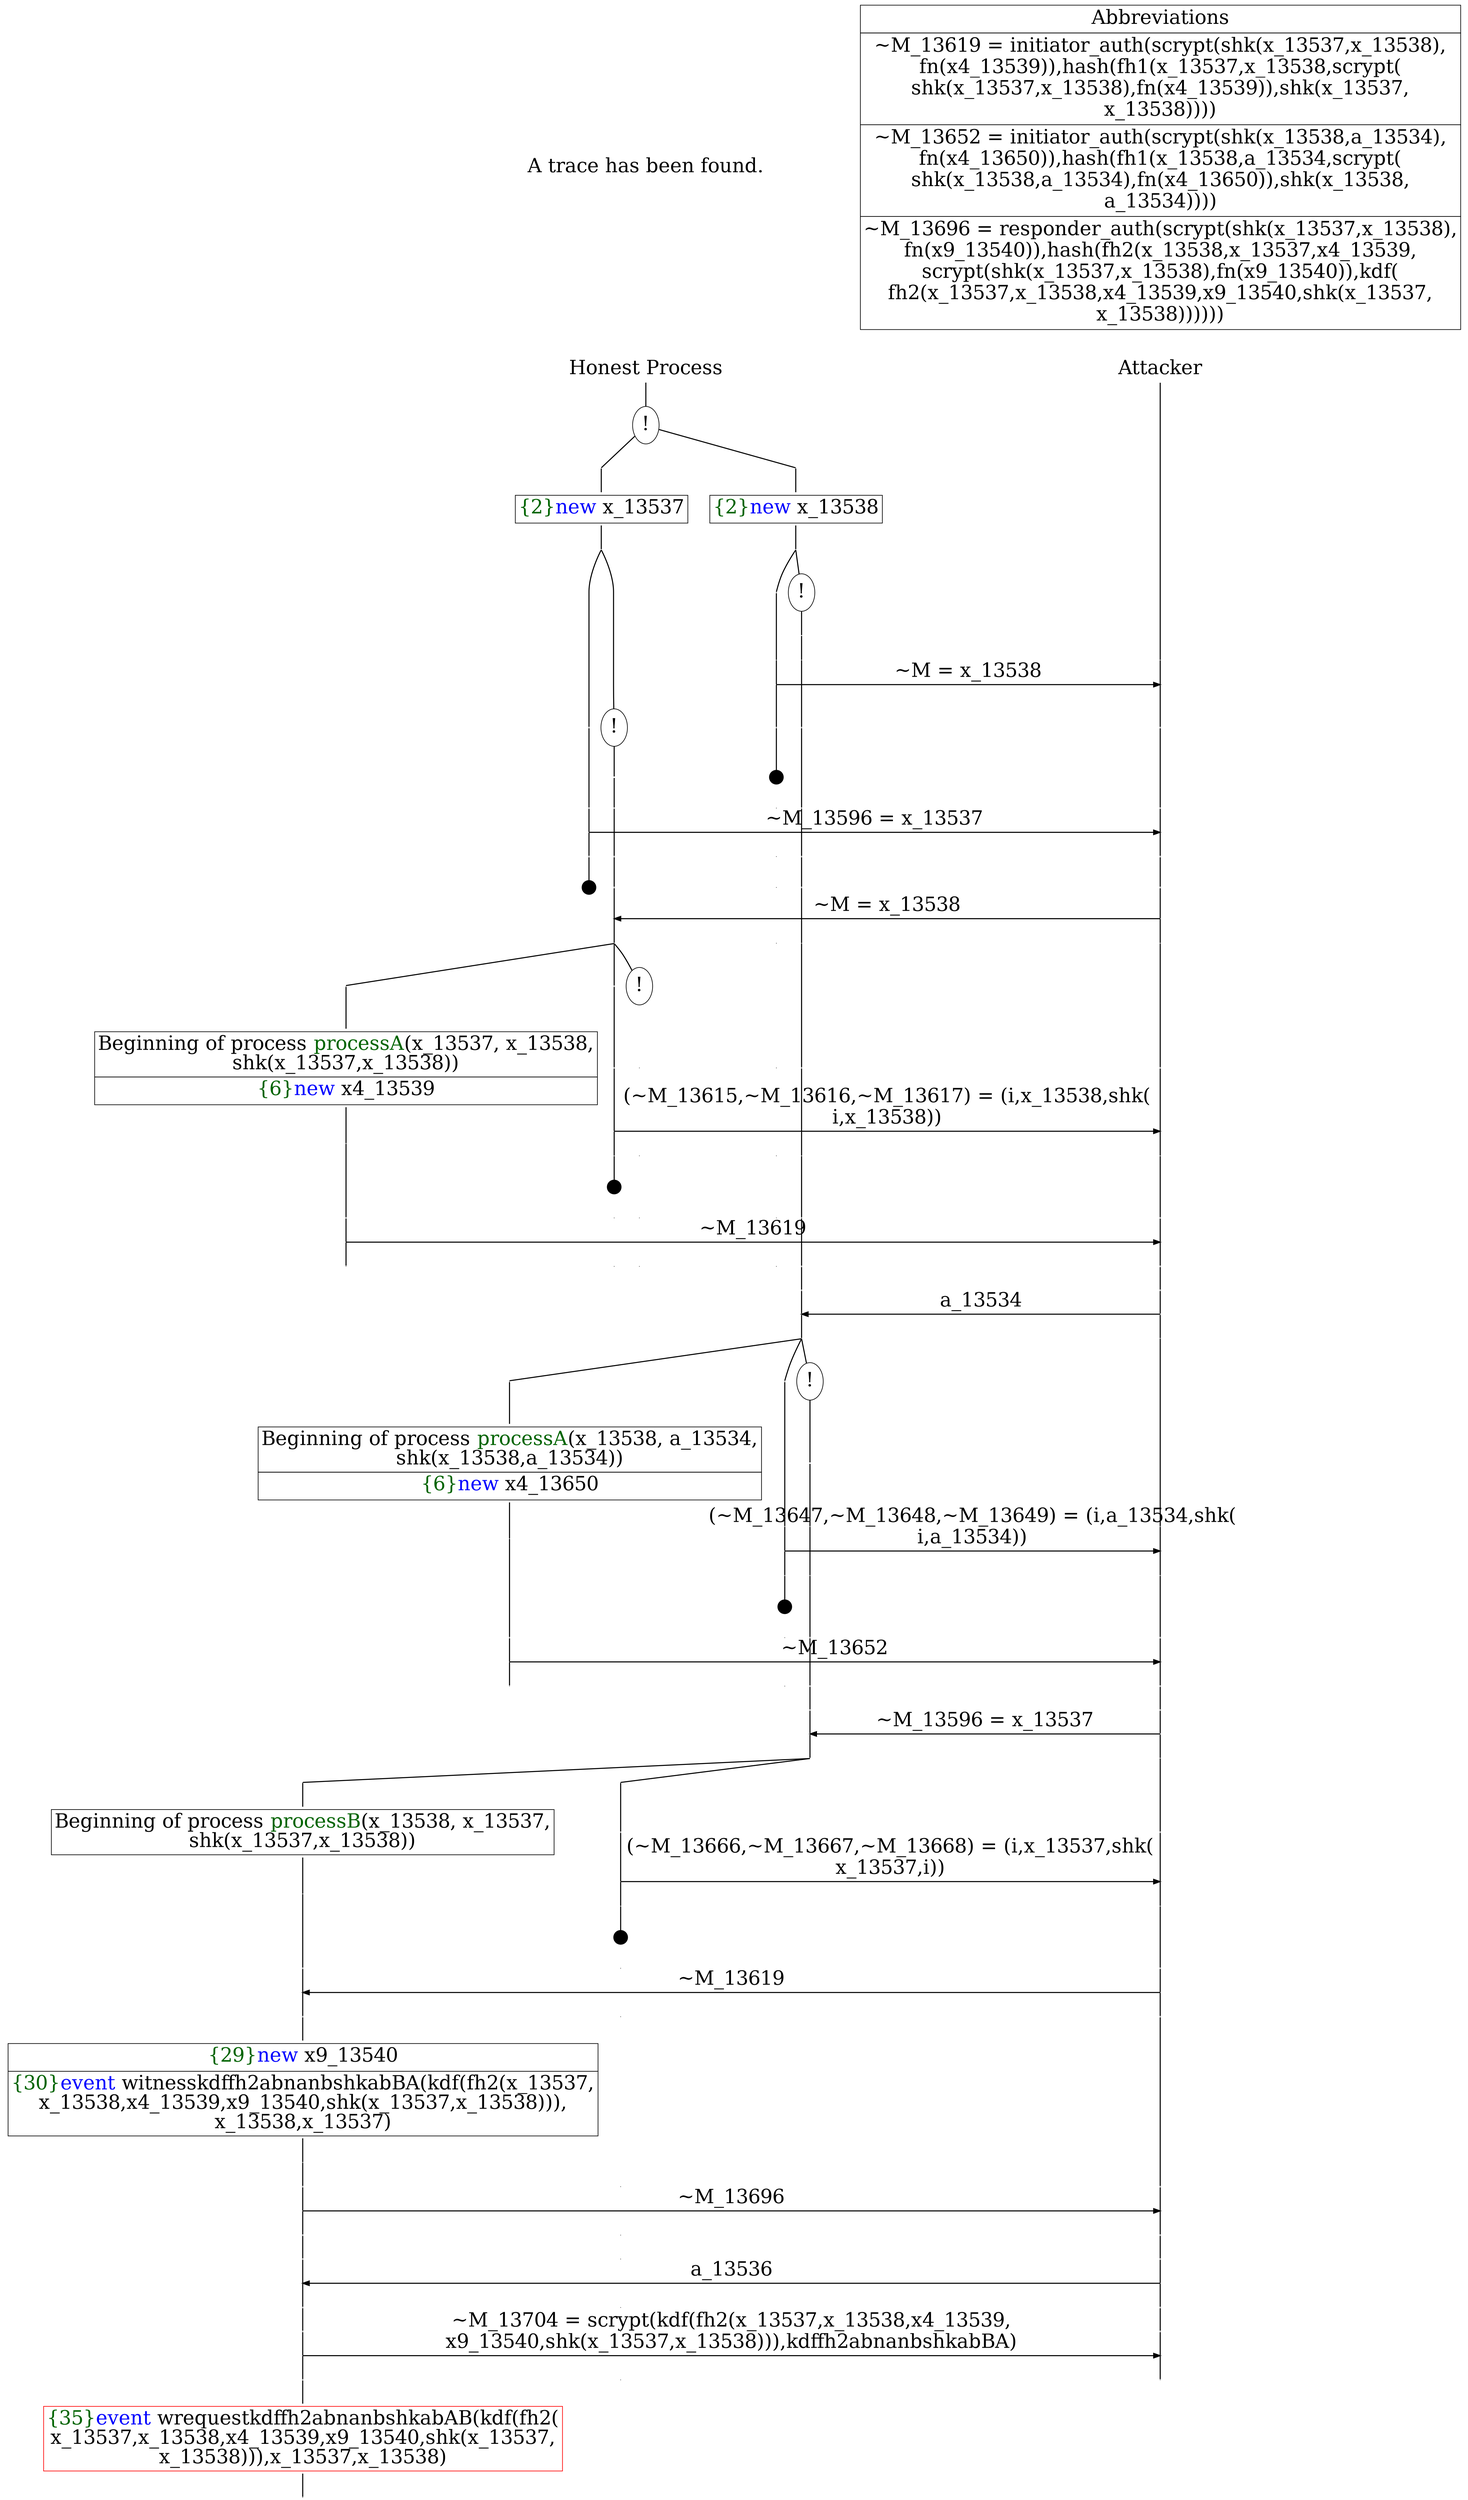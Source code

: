 digraph {
graph [ordering = out]
edge [arrowhead = none, penwidth = 1.6, fontsize = 30]
node [shape = point, width = 0, height = 0, fontsize = 30]
Trace [label = <A trace has been found.<br/>
>, shape = plaintext]
P0__0 [label = "Honest Process", shape = plaintext]
P__0 [label = "Attacker", shape = plaintext]
Trace -> P0__0 [label = "", style = invisible, weight = 100]{rank = same; P0__0 P__0}
P0__0 -> P0__1 [label = <>, weight = 100]
P0__1 [label = "!", shape = ellipse]
{rank = same; P0_1__1 P0_0__1}
P0_1__1 [label = "", fixedsize = false, width = 0, height = 0, shape = none]
P0__1 -> P0_1__1 [label = <>]
P0_0__1 [label = "", fixedsize = false, width = 0, height = 0, shape = none]
P0__1 -> P0_0__1 [label = <>]
P0_0__1 -> P0_0__2 [label = <>, weight = 100]
P0_0__2 [shape = plaintext, label = <<TABLE BORDER="0" CELLBORDER="1" CELLSPACING="0" CELLPADDING="4"> <TR><TD><FONT COLOR="darkgreen">{2}</FONT><FONT COLOR="blue">new </FONT>x_13538</TD></TR></TABLE>>]
P0_0__2 -> P0_0__3 [label = <>, weight = 100]
/*RPar */
P0_0__3 -> P0_0_1__3 [label = <>]
P0_0__3 -> P0_0_0__3 [label = <>]
P0_0__3 [label = "", fixedsize = false, width = 0, height = 0, shape = none]
{rank = same; P0_0_0__3 P0_0_1__3}
P0_0_0__3 [label = "!", shape = ellipse]
P0_0_0_0__3 [label = "", fixedsize = false, width = 0, height = 0, shape = none]
P0_0_0__3 -> P0_0_0_0__3 [label = <>, weight = 100]
P0_0_1__3 -> P0_0_1__4 [label = <>, weight = 100]
P0_0_0_0__3 -> P0_0_0_0__4 [label = <>, weight = 100]
P__0 -> P__1 [label = <>, weight = 100]
{rank = same; P__1 P0_0_0_0__4 P0_0_1__4}
P0_0_1__4 -> P0_0_1__5 [label = <>, weight = 100]
P__1 -> P__2 [label = <>, weight = 100]
{rank = same; P__2 P0_0_1__5}
P0_0_1__5 -> P__2 [label = <~M = x_13538>, arrowhead = normal]
P0_0_1__5 -> P0_0_1__6 [label = <>, weight = 100]
P0_0_0_0__4 -> P0_0_0_0__5 [label = <>, weight = 100]
P__2 -> P__3 [label = <>, weight = 100]
{rank = same; P__3 P0_0_0_0__5 P0_0_1__6}
P0_0_1__7 [label = "", width = 0.3, height = 0.3]
P0_0_1__6 -> P0_0_1__7 [label = <>, weight = 100]
P0_1__1 -> P0_1__2 [label = <>, weight = 100]
P0_1__2 [shape = plaintext, label = <<TABLE BORDER="0" CELLBORDER="1" CELLSPACING="0" CELLPADDING="4"> <TR><TD><FONT COLOR="darkgreen">{2}</FONT><FONT COLOR="blue">new </FONT>x_13537</TD></TR></TABLE>>]
P0_1__2 -> P0_1__3 [label = <>, weight = 100]
/*RPar */
P0_1__3 -> P0_1_1__3 [label = <>]
P0_1__3 -> P0_1_0__3 [label = <>]
P0_1__3 [label = "", fixedsize = false, width = 0, height = 0, shape = none]
{rank = same; P0_1_0__3 P0_1_1__3}
P0_1_0__3 [label = "!", shape = ellipse]
P0_1_0_0__3 [label = "", fixedsize = false, width = 0, height = 0, shape = none]
P0_1_0__3 -> P0_1_0_0__3 [label = <>, weight = 100]
P0_1_1__3 -> P0_1_1__4 [label = <>, weight = 100]
P0_1_0_0__3 -> P0_1_0_0__4 [label = <>, weight = 100]
P0_0_1__8 [label = "", style = invisible]
P0_0_1__7 -> P0_0_1__8 [label = <>, weight = 100, style = invisible]
P0_0_0_0__5 -> P0_0_0_0__6 [label = <>, weight = 100]
P__3 -> P__4 [label = <>, weight = 100]
{rank = same; P__4 P0_0_0_0__6 P0_0_1__8 P0_1_0_0__4 P0_1_1__4}
P0_1_1__4 -> P0_1_1__5 [label = <>, weight = 100]
P__4 -> P__5 [label = <>, weight = 100]
{rank = same; P__5 P0_1_1__5}
P0_1_1__5 -> P__5 [label = <~M_13596 = x_13537>, arrowhead = normal]
P0_1_1__5 -> P0_1_1__6 [label = <>, weight = 100]
P0_1_0_0__4 -> P0_1_0_0__5 [label = <>, weight = 100]
P0_0_1__9 [label = "", style = invisible]
P0_0_1__8 -> P0_0_1__9 [label = <>, weight = 100, style = invisible]
P0_0_0_0__6 -> P0_0_0_0__7 [label = <>, weight = 100]
P__5 -> P__6 [label = <>, weight = 100]
{rank = same; P__6 P0_0_0_0__7 P0_0_1__9 P0_1_0_0__5 P0_1_1__6}
P0_1_1__7 [label = "", width = 0.3, height = 0.3]
P0_1_1__6 -> P0_1_1__7 [label = <>, weight = 100]
P0_1_0_0__5 -> P0_1_0_0__6 [label = <>, weight = 100]
P0_0_1__10 [label = "", style = invisible]
P0_0_1__9 -> P0_0_1__10 [label = <>, weight = 100, style = invisible]
P0_0_0_0__7 -> P0_0_0_0__8 [label = <>, weight = 100]
P__6 -> P__7 [label = <>, weight = 100]
{rank = same; P__7 P0_0_0_0__8 P0_0_1__10 P0_1_0_0__6}
P0_1_0_0__6 -> P0_1_0_0__7 [label = <>, weight = 100]
P__7 -> P__8 [label = <>, weight = 100]
{rank = same; P__8 P0_1_0_0__7}
P0_1_0_0__7 -> P__8 [label = <~M = x_13538>, dir = back, arrowhead = normal]
P0_1_0_0__7 -> P0_1_0_0__8 [label = <>, weight = 100]
P0_0_1__11 [label = "", style = invisible]
P0_0_1__10 -> P0_0_1__11 [label = <>, weight = 100, style = invisible]
P0_0_0_0__8 -> P0_0_0_0__9 [label = <>, weight = 100]
P__8 -> P__9 [label = <>, weight = 100]
{rank = same; P__9 P0_0_0_0__9 P0_0_1__11 P0_1_0_0__8}
/*RPar */
P0_1_0_0__8 -> P0_1_0_0_2__8 [label = <>]
P0_1_0_0__8 -> P0_1_0_0_1__8 [label = <>]
P0_1_0_0__8 -> P0_1_0_0_0__8 [label = <>]
P0_1_0_0__8 [label = "", fixedsize = false, width = 0, height = 0, shape = none]
{rank = same; P0_1_0_0_0__8 P0_1_0_0_1__8 P0_1_0_0_2__8}
P0_1_0_0_0__8 [label = "!", shape = ellipse]
P0_1_0_0_1__8 -> P0_1_0_0_1__9 [label = <>, weight = 100]
P0_1_0_0_0__9 [label = "", style = invisible]
P0_1_0_0_0__8 -> P0_1_0_0_0__9 [label = <>, weight = 100, style = invisible]
P0_0_1__12 [label = "", style = invisible]
P0_0_1__11 -> P0_0_1__12 [label = <>, weight = 100, style = invisible]
P0_0_0_0__9 -> P0_0_0_0__10 [label = <>, weight = 100]
P__9 -> P__10 [label = <>, weight = 100]
{rank = same; P__10 P0_0_0_0__10 P0_0_1__12 P0_1_0_0_0__9 P0_1_0_0_1__9}
P0_1_0_0_1__9 -> P0_1_0_0_1__10 [label = <>, weight = 100]
P__10 -> P__11 [label = <>, weight = 100]
{rank = same; P__11 P0_1_0_0_1__10}
P0_1_0_0_1__10 -> P__11 [label = <(~M_13615,~M_13616,~M_13617) = (i,x_13538,shk(<br/>
i,x_13538))>, arrowhead = normal]
P0_1_0_0_1__10 -> P0_1_0_0_1__11 [label = <>, weight = 100]
P0_1_0_0_0__10 [label = "", style = invisible]
P0_1_0_0_0__9 -> P0_1_0_0_0__10 [label = <>, weight = 100, style = invisible]
P0_0_1__13 [label = "", style = invisible]
P0_0_1__12 -> P0_0_1__13 [label = <>, weight = 100, style = invisible]
P0_0_0_0__10 -> P0_0_0_0__11 [label = <>, weight = 100]
P__11 -> P__12 [label = <>, weight = 100]
{rank = same; P__12 P0_0_0_0__11 P0_0_1__13 P0_1_0_0_0__10 P0_1_0_0_1__11}
P0_1_0_0_1__12 [label = "", width = 0.3, height = 0.3]
P0_1_0_0_1__11 -> P0_1_0_0_1__12 [label = <>, weight = 100]
P0_1_0_0_2__8 -> P0_1_0_0_2__9 [label = <>, weight = 100]
P0_1_0_0_2__9 [shape = plaintext, label = <<TABLE BORDER="0" CELLBORDER="1" CELLSPACING="0" CELLPADDING="4"> <TR><TD>Beginning of process <FONT COLOR="darkgreen">processA</FONT>(x_13537, x_13538,<br/>
shk(x_13537,x_13538))</TD></TR><TR><TD><FONT COLOR="darkgreen">{6}</FONT><FONT COLOR="blue">new </FONT>x4_13539</TD></TR></TABLE>>]
P0_1_0_0_2__9 -> P0_1_0_0_2__10 [label = <>, weight = 100]
P0_1_0_0_2__10 -> P0_1_0_0_2__11 [label = <>, weight = 100]
P0_1_0_0_1__13 [label = "", style = invisible]
P0_1_0_0_1__12 -> P0_1_0_0_1__13 [label = <>, weight = 100, style = invisible]
P0_1_0_0_0__11 [label = "", style = invisible]
P0_1_0_0_0__10 -> P0_1_0_0_0__11 [label = <>, weight = 100, style = invisible]
P0_0_1__14 [label = "", style = invisible]
P0_0_1__13 -> P0_0_1__14 [label = <>, weight = 100, style = invisible]
P0_0_0_0__11 -> P0_0_0_0__12 [label = <>, weight = 100]
P__12 -> P__13 [label = <>, weight = 100]
{rank = same; P__13 P0_0_0_0__12 P0_0_1__14 P0_1_0_0_0__11 P0_1_0_0_1__13 P0_1_0_0_2__11}
P0_1_0_0_2__11 -> P0_1_0_0_2__12 [label = <>, weight = 100]
P__13 -> P__14 [label = <>, weight = 100]
{rank = same; P__14 P0_1_0_0_2__12}
P0_1_0_0_2__12 -> P__14 [label = <~M_13619>, arrowhead = normal]
P0_1_0_0_2__12 -> P0_1_0_0_2__13 [label = <>, weight = 100]
P0_1_0_0_1__14 [label = "", style = invisible]
P0_1_0_0_1__13 -> P0_1_0_0_1__14 [label = <>, weight = 100, style = invisible]
P0_1_0_0_0__12 [label = "", style = invisible]
P0_1_0_0_0__11 -> P0_1_0_0_0__12 [label = <>, weight = 100, style = invisible]
P0_0_1__15 [label = "", style = invisible]
P0_0_1__14 -> P0_0_1__15 [label = <>, weight = 100, style = invisible]
P0_0_0_0__12 -> P0_0_0_0__13 [label = <>, weight = 100]
P__14 -> P__15 [label = <>, weight = 100]
{rank = same; P__15 P0_0_0_0__13 P0_0_1__15 P0_1_0_0_0__12 P0_1_0_0_1__14 P0_1_0_0_2__13}
P0_0_0_0__13 -> P0_0_0_0__14 [label = <>, weight = 100]
P__15 -> P__16 [label = <>, weight = 100]
{rank = same; P__16 P0_0_0_0__14}
P0_0_0_0__14 -> P0_0_0_0__15 [label = <>, weight = 100]
P__16 -> P__17 [label = <>, weight = 100]
{rank = same; P__17 P0_0_0_0__15}
P0_0_0_0__15 -> P__17 [label = <a_13534>, dir = back, arrowhead = normal]
P0_0_0_0__15 -> P0_0_0_0__16 [label = <>, weight = 100]
P__17 -> P__18 [label = <>, weight = 100]
{rank = same; P__18 P0_0_0_0__16}
/*RPar */
P0_0_0_0__16 -> P0_0_0_0_2__16 [label = <>]
P0_0_0_0__16 -> P0_0_0_0_1__16 [label = <>]
P0_0_0_0__16 -> P0_0_0_0_0__16 [label = <>]
P0_0_0_0__16 [label = "", fixedsize = false, width = 0, height = 0, shape = none]
{rank = same; P0_0_0_0_0__16 P0_0_0_0_1__16 P0_0_0_0_2__16}
P0_0_0_0_0__16 [label = "!", shape = ellipse]
P0_0_0_0_0_0__16 [label = "", fixedsize = false, width = 0, height = 0, shape = none]
P0_0_0_0_0__16 -> P0_0_0_0_0_0__16 [label = <>, weight = 100]
P0_0_0_0_1__16 -> P0_0_0_0_1__17 [label = <>, weight = 100]
P0_0_0_0_0_0__16 -> P0_0_0_0_0_0__17 [label = <>, weight = 100]
P__18 -> P__19 [label = <>, weight = 100]
{rank = same; P__19 P0_0_0_0_0_0__17 P0_0_0_0_1__17}
P0_0_0_0_1__17 -> P0_0_0_0_1__18 [label = <>, weight = 100]
P__19 -> P__20 [label = <>, weight = 100]
{rank = same; P__20 P0_0_0_0_1__18}
P0_0_0_0_1__18 -> P__20 [label = <(~M_13647,~M_13648,~M_13649) = (i,a_13534,shk(<br/>
i,a_13534))>, arrowhead = normal]
P0_0_0_0_1__18 -> P0_0_0_0_1__19 [label = <>, weight = 100]
P0_0_0_0_0_0__17 -> P0_0_0_0_0_0__18 [label = <>, weight = 100]
P__20 -> P__21 [label = <>, weight = 100]
{rank = same; P__21 P0_0_0_0_0_0__18 P0_0_0_0_1__19}
P0_0_0_0_1__20 [label = "", width = 0.3, height = 0.3]
P0_0_0_0_1__19 -> P0_0_0_0_1__20 [label = <>, weight = 100]
P0_0_0_0_2__16 -> P0_0_0_0_2__17 [label = <>, weight = 100]
P0_0_0_0_2__17 [shape = plaintext, label = <<TABLE BORDER="0" CELLBORDER="1" CELLSPACING="0" CELLPADDING="4"> <TR><TD>Beginning of process <FONT COLOR="darkgreen">processA</FONT>(x_13538, a_13534,<br/>
shk(x_13538,a_13534))</TD></TR><TR><TD><FONT COLOR="darkgreen">{6}</FONT><FONT COLOR="blue">new </FONT>x4_13650</TD></TR></TABLE>>]
P0_0_0_0_2__17 -> P0_0_0_0_2__18 [label = <>, weight = 100]
P0_0_0_0_2__18 -> P0_0_0_0_2__19 [label = <>, weight = 100]
P0_0_0_0_1__21 [label = "", style = invisible]
P0_0_0_0_1__20 -> P0_0_0_0_1__21 [label = <>, weight = 100, style = invisible]
P0_0_0_0_0_0__18 -> P0_0_0_0_0_0__19 [label = <>, weight = 100]
P__21 -> P__22 [label = <>, weight = 100]
{rank = same; P__22 P0_0_0_0_0_0__19 P0_0_0_0_1__21 P0_0_0_0_2__19}
P0_0_0_0_2__19 -> P0_0_0_0_2__20 [label = <>, weight = 100]
P__22 -> P__23 [label = <>, weight = 100]
{rank = same; P__23 P0_0_0_0_2__20}
P0_0_0_0_2__20 -> P__23 [label = <~M_13652>, arrowhead = normal]
P0_0_0_0_2__20 -> P0_0_0_0_2__21 [label = <>, weight = 100]
P0_0_0_0_1__22 [label = "", style = invisible]
P0_0_0_0_1__21 -> P0_0_0_0_1__22 [label = <>, weight = 100, style = invisible]
P0_0_0_0_0_0__19 -> P0_0_0_0_0_0__20 [label = <>, weight = 100]
P__23 -> P__24 [label = <>, weight = 100]
{rank = same; P__24 P0_0_0_0_0_0__20 P0_0_0_0_1__22 P0_0_0_0_2__21}
P0_0_0_0_0_0__20 -> P0_0_0_0_0_0__21 [label = <>, weight = 100]
P__24 -> P__25 [label = <>, weight = 100]
{rank = same; P__25 P0_0_0_0_0_0__21}
P0_0_0_0_0_0__21 -> P0_0_0_0_0_0__22 [label = <>, weight = 100]
P__25 -> P__26 [label = <>, weight = 100]
{rank = same; P__26 P0_0_0_0_0_0__22}
P0_0_0_0_0_0__22 -> P__26 [label = <~M_13596 = x_13537>, dir = back, arrowhead = normal]
P0_0_0_0_0_0__22 -> P0_0_0_0_0_0__23 [label = <>, weight = 100]
P__26 -> P__27 [label = <>, weight = 100]
{rank = same; P__27 P0_0_0_0_0_0__23}
/*RPar */
P0_0_0_0_0_0__23 -> P0_0_0_0_0_0_1__23 [label = <>]
P0_0_0_0_0_0__23 -> P0_0_0_0_0_0_0__23 [label = <>]
P0_0_0_0_0_0__23 [label = "", fixedsize = false, width = 0, height = 0, shape = none]
{rank = same; P0_0_0_0_0_0_0__23 P0_0_0_0_0_0_1__23}
P0_0_0_0_0_0_0__23 -> P0_0_0_0_0_0_0__24 [label = <>, weight = 100]
P__27 -> P__28 [label = <>, weight = 100]
{rank = same; P__28 P0_0_0_0_0_0_0__24}
P0_0_0_0_0_0_0__24 -> P0_0_0_0_0_0_0__25 [label = <>, weight = 100]
P__28 -> P__29 [label = <>, weight = 100]
{rank = same; P__29 P0_0_0_0_0_0_0__25}
P0_0_0_0_0_0_0__25 -> P__29 [label = <(~M_13666,~M_13667,~M_13668) = (i,x_13537,shk(<br/>
x_13537,i))>, arrowhead = normal]
P0_0_0_0_0_0_0__25 -> P0_0_0_0_0_0_0__26 [label = <>, weight = 100]
P__29 -> P__30 [label = <>, weight = 100]
{rank = same; P__30 P0_0_0_0_0_0_0__26}
P0_0_0_0_0_0_0__27 [label = "", width = 0.3, height = 0.3]
P0_0_0_0_0_0_0__26 -> P0_0_0_0_0_0_0__27 [label = <>, weight = 100]
P0_0_0_0_0_0_1__23 -> P0_0_0_0_0_0_1__24 [label = <>, weight = 100]
P0_0_0_0_0_0_1__24 [shape = plaintext, label = <<TABLE BORDER="0" CELLBORDER="1" CELLSPACING="0" CELLPADDING="4"> <TR><TD>Beginning of process <FONT COLOR="darkgreen">processB</FONT>(x_13538, x_13537,<br/>
shk(x_13537,x_13538))</TD></TR></TABLE>>]
P0_0_0_0_0_0_1__24 -> P0_0_0_0_0_0_1__25 [label = <>, weight = 100]
P0_0_0_0_0_0_1__25 -> P0_0_0_0_0_0_1__26 [label = <>, weight = 100]
P0_0_0_0_0_0_0__28 [label = "", style = invisible]
P0_0_0_0_0_0_0__27 -> P0_0_0_0_0_0_0__28 [label = <>, weight = 100, style = invisible]
P__30 -> P__31 [label = <>, weight = 100]
{rank = same; P__31 P0_0_0_0_0_0_0__28 P0_0_0_0_0_0_1__26}
P0_0_0_0_0_0_1__26 -> P0_0_0_0_0_0_1__27 [label = <>, weight = 100]
P__31 -> P__32 [label = <>, weight = 100]
{rank = same; P__32 P0_0_0_0_0_0_1__27}
P0_0_0_0_0_0_1__27 -> P__32 [label = <~M_13619>, dir = back, arrowhead = normal]
P0_0_0_0_0_0_1__27 -> P0_0_0_0_0_0_1__28 [label = <>, weight = 100]
P0_0_0_0_0_0_0__29 [label = "", style = invisible]
P0_0_0_0_0_0_0__28 -> P0_0_0_0_0_0_0__29 [label = <>, weight = 100, style = invisible]
P__32 -> P__33 [label = <>, weight = 100]
{rank = same; P__33 P0_0_0_0_0_0_0__29 P0_0_0_0_0_0_1__28}
P0_0_0_0_0_0_1__28 -> P0_0_0_0_0_0_1__29 [label = <>, weight = 100]
P0_0_0_0_0_0_1__29 [shape = plaintext, label = <<TABLE BORDER="0" CELLBORDER="1" CELLSPACING="0" CELLPADDING="4"> <TR><TD><FONT COLOR="darkgreen">{29}</FONT><FONT COLOR="blue">new </FONT>x9_13540</TD></TR><TR><TD><FONT COLOR="darkgreen">{30}</FONT><FONT COLOR="blue">event</FONT> witnesskdffh2abnanbshkabBA(kdf(fh2(x_13537,<br/>
x_13538,x4_13539,x9_13540,shk(x_13537,x_13538))),<br/>
x_13538,x_13537)</TD></TR></TABLE>>]
P0_0_0_0_0_0_1__29 -> P0_0_0_0_0_0_1__30 [label = <>, weight = 100]
P0_0_0_0_0_0_1__30 -> P0_0_0_0_0_0_1__31 [label = <>, weight = 100]
P0_0_0_0_0_0_0__30 [label = "", style = invisible]
P0_0_0_0_0_0_0__29 -> P0_0_0_0_0_0_0__30 [label = <>, weight = 100, style = invisible]
P__33 -> P__34 [label = <>, weight = 100]
{rank = same; P__34 P0_0_0_0_0_0_0__30 P0_0_0_0_0_0_1__31}
P0_0_0_0_0_0_1__31 -> P0_0_0_0_0_0_1__32 [label = <>, weight = 100]
P__34 -> P__35 [label = <>, weight = 100]
{rank = same; P__35 P0_0_0_0_0_0_1__32}
P0_0_0_0_0_0_1__32 -> P__35 [label = <~M_13696>, arrowhead = normal]
P0_0_0_0_0_0_1__32 -> P0_0_0_0_0_0_1__33 [label = <>, weight = 100]
P0_0_0_0_0_0_0__31 [label = "", style = invisible]
P0_0_0_0_0_0_0__30 -> P0_0_0_0_0_0_0__31 [label = <>, weight = 100, style = invisible]
P__35 -> P__36 [label = <>, weight = 100]
{rank = same; P__36 P0_0_0_0_0_0_0__31 P0_0_0_0_0_0_1__33}
P0_0_0_0_0_0_1__33 -> P0_0_0_0_0_0_1__34 [label = <>, weight = 100]
P0_0_0_0_0_0_0__32 [label = "", style = invisible]
P0_0_0_0_0_0_0__31 -> P0_0_0_0_0_0_0__32 [label = <>, weight = 100, style = invisible]
P__36 -> P__37 [label = <>, weight = 100]
{rank = same; P__37 P0_0_0_0_0_0_0__32 P0_0_0_0_0_0_1__34}
P0_0_0_0_0_0_1__34 -> P0_0_0_0_0_0_1__35 [label = <>, weight = 100]
P__37 -> P__38 [label = <>, weight = 100]
{rank = same; P__38 P0_0_0_0_0_0_1__35}
P0_0_0_0_0_0_1__35 -> P__38 [label = <a_13536>, dir = back, arrowhead = normal]
P0_0_0_0_0_0_1__35 -> P0_0_0_0_0_0_1__36 [label = <>, weight = 100]
P0_0_0_0_0_0_0__33 [label = "", style = invisible]
P0_0_0_0_0_0_0__32 -> P0_0_0_0_0_0_0__33 [label = <>, weight = 100, style = invisible]
P__38 -> P__39 [label = <>, weight = 100]
{rank = same; P__39 P0_0_0_0_0_0_0__33 P0_0_0_0_0_0_1__36}
P0_0_0_0_0_0_1__36 -> P0_0_0_0_0_0_1__37 [label = <>, weight = 100]
P0_0_0_0_0_0_0__34 [label = "", style = invisible]
P0_0_0_0_0_0_0__33 -> P0_0_0_0_0_0_0__34 [label = <>, weight = 100, style = invisible]
P__39 -> P__40 [label = <>, weight = 100]
{rank = same; P__40 P0_0_0_0_0_0_0__34 P0_0_0_0_0_0_1__37}
P0_0_0_0_0_0_1__37 -> P0_0_0_0_0_0_1__38 [label = <>, weight = 100]
P__40 -> P__41 [label = <>, weight = 100]
{rank = same; P__41 P0_0_0_0_0_0_1__38}
P0_0_0_0_0_0_1__38 -> P__41 [label = <~M_13704 = scrypt(kdf(fh2(x_13537,x_13538,x4_13539,<br/>
x9_13540,shk(x_13537,x_13538))),kdffh2abnanbshkabBA)>, arrowhead = normal]
P0_0_0_0_0_0_1__38 -> P0_0_0_0_0_0_1__39 [label = <>, weight = 100]
P0_0_0_0_0_0_0__35 [label = "", style = invisible]
P0_0_0_0_0_0_0__34 -> P0_0_0_0_0_0_0__35 [label = <>, weight = 100, style = invisible]
P__41 -> P__42 [label = <>, weight = 100]
{rank = same; P__42 P0_0_0_0_0_0_0__35 P0_0_0_0_0_0_1__39}
P0_0_0_0_0_0_1__39 -> P0_0_0_0_0_0_1__40 [label = <>, weight = 100]
P0_0_0_0_0_0_1__40 [color = red, shape = plaintext, label = <<TABLE BORDER="0" CELLBORDER="1" CELLSPACING="0" CELLPADDING="4"> <TR><TD><FONT COLOR="darkgreen">{35}</FONT><FONT COLOR="blue">event</FONT> wrequestkdffh2abnanbshkabAB(kdf(fh2(<br/>
x_13537,x_13538,x4_13539,x9_13540,shk(x_13537,<br/>
x_13538))),x_13537,x_13538)</TD></TR></TABLE>>]
P0_0_0_0_0_0_1__40 -> P0_0_0_0_0_0_1__41 [label = <>, weight = 100]
Abbrev [shape = plaintext, label = <<TABLE BORDER="0" CELLBORDER="1" CELLSPACING="0" CELLPADDING="4"><TR> <TD> Abbreviations </TD></TR><TR><TD>~M_13619 = initiator_auth(scrypt(shk(x_13537,x_13538),<br/>
fn(x4_13539)),hash(fh1(x_13537,x_13538,scrypt(<br/>
shk(x_13537,x_13538),fn(x4_13539)),shk(x_13537,<br/>
x_13538))))</TD></TR><TR><TD>~M_13652 = initiator_auth(scrypt(shk(x_13538,a_13534),<br/>
fn(x4_13650)),hash(fh1(x_13538,a_13534,scrypt(<br/>
shk(x_13538,a_13534),fn(x4_13650)),shk(x_13538,<br/>
a_13534))))</TD></TR><TR><TD>~M_13696 = responder_auth(scrypt(shk(x_13537,x_13538),<br/>
fn(x9_13540)),hash(fh2(x_13538,x_13537,x4_13539,<br/>
scrypt(shk(x_13537,x_13538),fn(x9_13540)),kdf(<br/>
fh2(x_13537,x_13538,x4_13539,x9_13540,shk(x_13537,<br/>
x_13538))))))</TD></TR></TABLE>>]Abbrev -> P__0 [style = invisible, weight =100]}